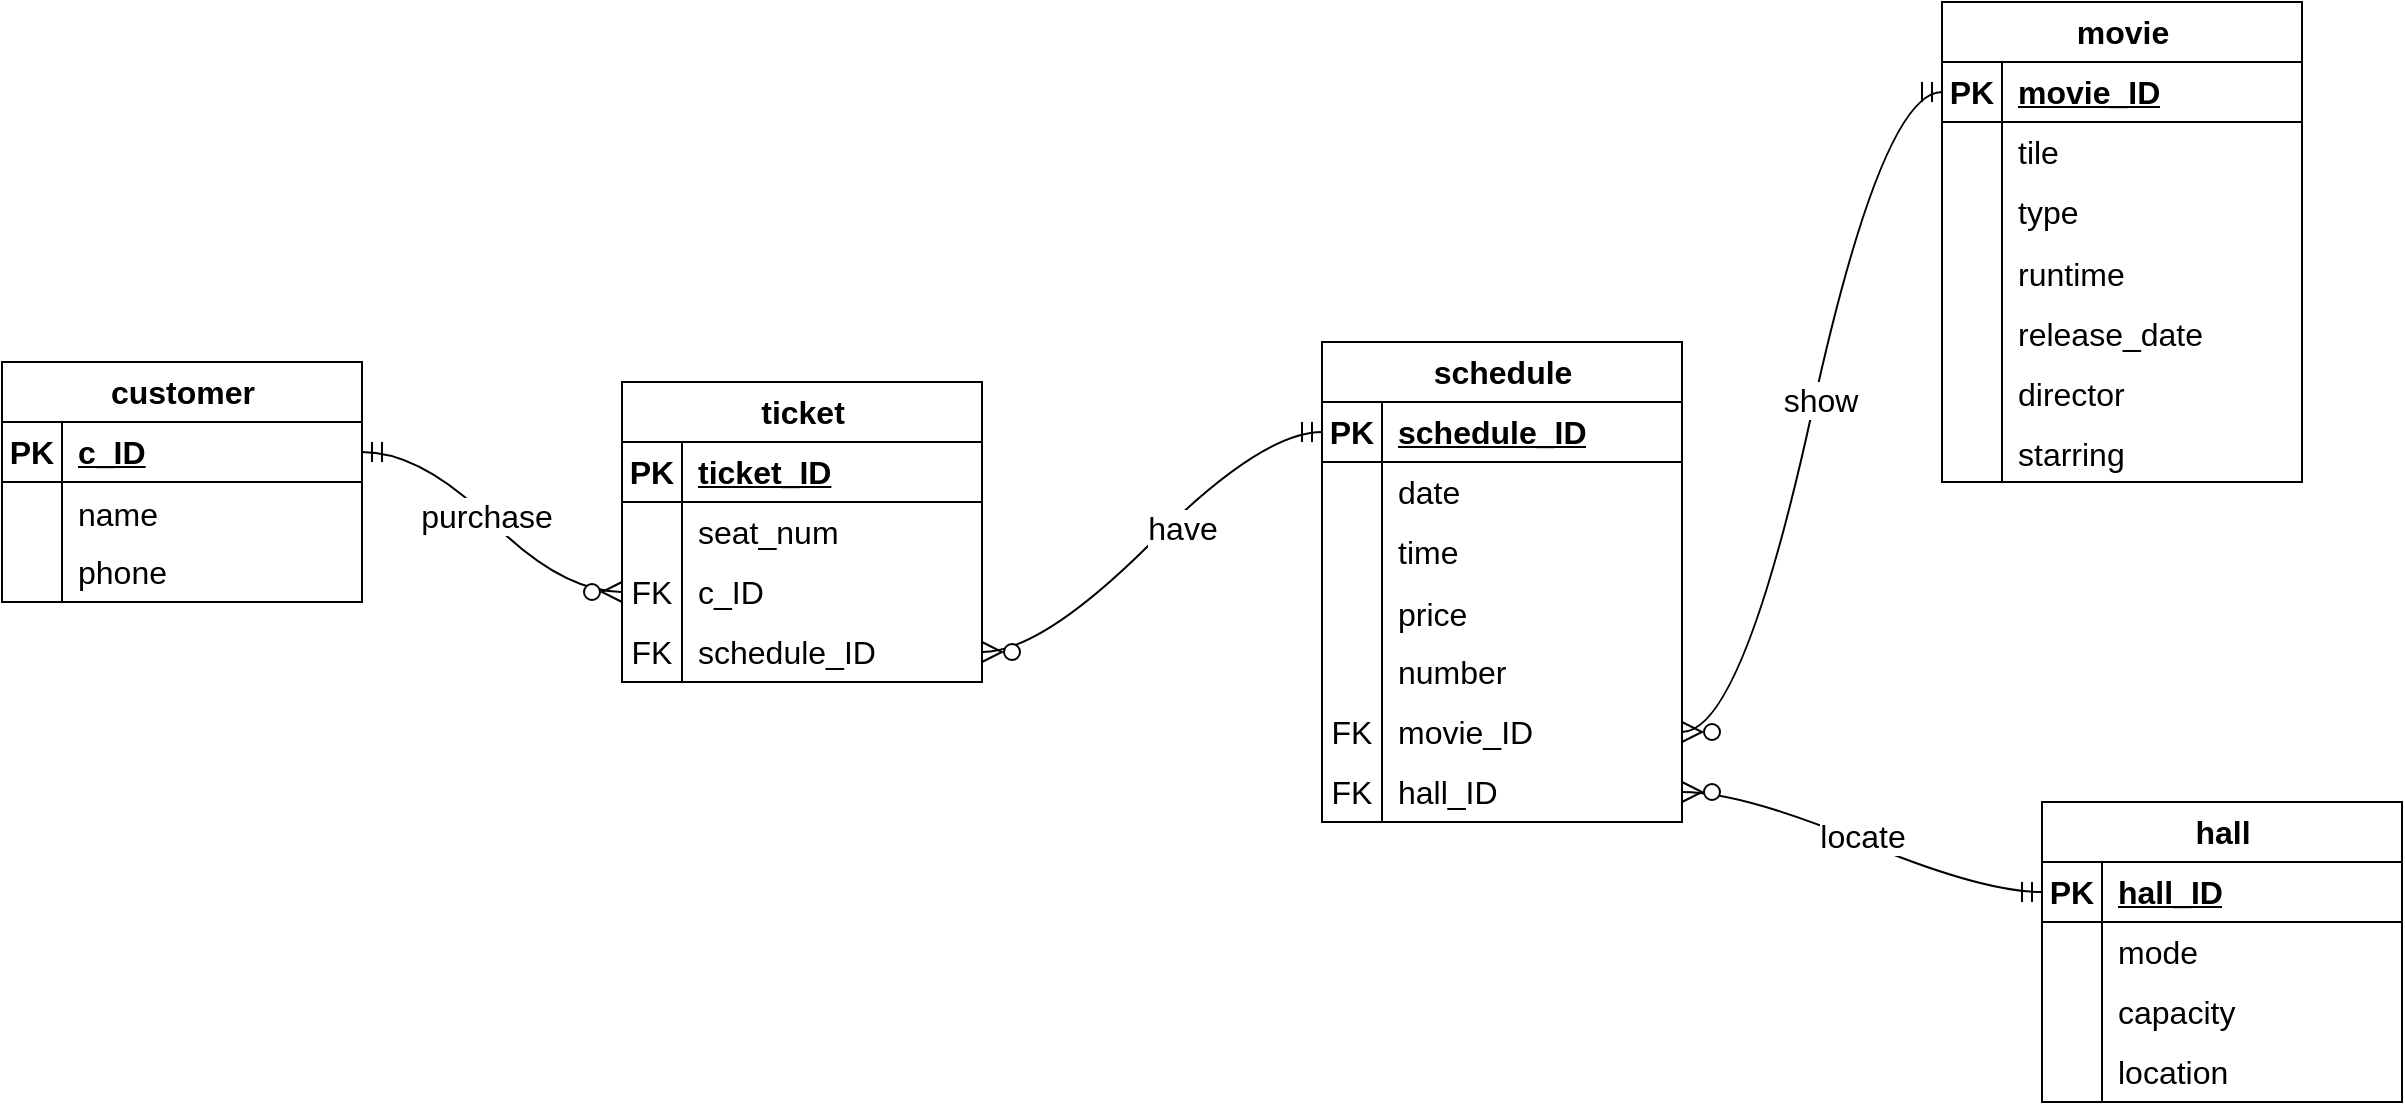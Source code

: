 <mxfile version="21.3.4" type="device">
  <diagram id="R2lEEEUBdFMjLlhIrx00" name="Page-1">
    <mxGraphModel dx="3331" dy="2266" grid="1" gridSize="10" guides="1" tooltips="1" connect="1" arrows="1" fold="1" page="1" pageScale="1" pageWidth="850" pageHeight="1100" math="0" shadow="0" extFonts="Permanent Marker^https://fonts.googleapis.com/css?family=Permanent+Marker">
      <root>
        <mxCell id="0" />
        <mxCell id="1" parent="0" />
        <mxCell id="-00EBNwIPLthMk-eE7iY-14" value="movie" style="shape=table;startSize=30;container=1;collapsible=1;childLayout=tableLayout;fixedRows=1;rowLines=0;fontStyle=1;align=center;resizeLast=1;html=1;fontSize=16;" vertex="1" parent="1">
          <mxGeometry x="1060" y="470" width="180" height="240" as="geometry" />
        </mxCell>
        <mxCell id="-00EBNwIPLthMk-eE7iY-15" value="" style="shape=tableRow;horizontal=0;startSize=0;swimlaneHead=0;swimlaneBody=0;fillColor=none;collapsible=0;dropTarget=0;points=[[0,0.5],[1,0.5]];portConstraint=eastwest;top=0;left=0;right=0;bottom=1;fontSize=16;" vertex="1" parent="-00EBNwIPLthMk-eE7iY-14">
          <mxGeometry y="30" width="180" height="30" as="geometry" />
        </mxCell>
        <mxCell id="-00EBNwIPLthMk-eE7iY-16" value="PK" style="shape=partialRectangle;connectable=0;fillColor=none;top=0;left=0;bottom=0;right=0;fontStyle=1;overflow=hidden;whiteSpace=wrap;html=1;fontSize=16;" vertex="1" parent="-00EBNwIPLthMk-eE7iY-15">
          <mxGeometry width="30" height="30" as="geometry">
            <mxRectangle width="30" height="30" as="alternateBounds" />
          </mxGeometry>
        </mxCell>
        <mxCell id="-00EBNwIPLthMk-eE7iY-17" value="movie_ID" style="shape=partialRectangle;connectable=0;fillColor=none;top=0;left=0;bottom=0;right=0;align=left;spacingLeft=6;fontStyle=5;overflow=hidden;whiteSpace=wrap;html=1;fontSize=16;" vertex="1" parent="-00EBNwIPLthMk-eE7iY-15">
          <mxGeometry x="30" width="150" height="30" as="geometry">
            <mxRectangle width="150" height="30" as="alternateBounds" />
          </mxGeometry>
        </mxCell>
        <mxCell id="-00EBNwIPLthMk-eE7iY-18" value="" style="shape=tableRow;horizontal=0;startSize=0;swimlaneHead=0;swimlaneBody=0;fillColor=none;collapsible=0;dropTarget=0;points=[[0,0.5],[1,0.5]];portConstraint=eastwest;top=0;left=0;right=0;bottom=0;fontSize=16;" vertex="1" parent="-00EBNwIPLthMk-eE7iY-14">
          <mxGeometry y="60" width="180" height="30" as="geometry" />
        </mxCell>
        <mxCell id="-00EBNwIPLthMk-eE7iY-19" value="" style="shape=partialRectangle;connectable=0;fillColor=none;top=0;left=0;bottom=0;right=0;editable=1;overflow=hidden;whiteSpace=wrap;html=1;fontSize=16;" vertex="1" parent="-00EBNwIPLthMk-eE7iY-18">
          <mxGeometry width="30" height="30" as="geometry">
            <mxRectangle width="30" height="30" as="alternateBounds" />
          </mxGeometry>
        </mxCell>
        <mxCell id="-00EBNwIPLthMk-eE7iY-20" value="tile" style="shape=partialRectangle;connectable=0;fillColor=none;top=0;left=0;bottom=0;right=0;align=left;spacingLeft=6;overflow=hidden;whiteSpace=wrap;html=1;fontSize=16;" vertex="1" parent="-00EBNwIPLthMk-eE7iY-18">
          <mxGeometry x="30" width="150" height="30" as="geometry">
            <mxRectangle width="150" height="30" as="alternateBounds" />
          </mxGeometry>
        </mxCell>
        <mxCell id="-00EBNwIPLthMk-eE7iY-21" value="" style="shape=tableRow;horizontal=0;startSize=0;swimlaneHead=0;swimlaneBody=0;fillColor=none;collapsible=0;dropTarget=0;points=[[0,0.5],[1,0.5]];portConstraint=eastwest;top=0;left=0;right=0;bottom=0;fontSize=16;" vertex="1" parent="-00EBNwIPLthMk-eE7iY-14">
          <mxGeometry y="90" width="180" height="30" as="geometry" />
        </mxCell>
        <mxCell id="-00EBNwIPLthMk-eE7iY-22" value="" style="shape=partialRectangle;connectable=0;fillColor=none;top=0;left=0;bottom=0;right=0;editable=1;overflow=hidden;whiteSpace=wrap;html=1;fontSize=16;" vertex="1" parent="-00EBNwIPLthMk-eE7iY-21">
          <mxGeometry width="30" height="30" as="geometry">
            <mxRectangle width="30" height="30" as="alternateBounds" />
          </mxGeometry>
        </mxCell>
        <mxCell id="-00EBNwIPLthMk-eE7iY-23" value="type" style="shape=partialRectangle;connectable=0;fillColor=none;top=0;left=0;bottom=0;right=0;align=left;spacingLeft=6;overflow=hidden;whiteSpace=wrap;html=1;fontSize=16;" vertex="1" parent="-00EBNwIPLthMk-eE7iY-21">
          <mxGeometry x="30" width="150" height="30" as="geometry">
            <mxRectangle width="150" height="30" as="alternateBounds" />
          </mxGeometry>
        </mxCell>
        <mxCell id="-00EBNwIPLthMk-eE7iY-33" value="" style="shape=tableRow;horizontal=0;startSize=0;swimlaneHead=0;swimlaneBody=0;fillColor=none;collapsible=0;dropTarget=0;points=[[0,0.5],[1,0.5]];portConstraint=eastwest;top=0;left=0;right=0;bottom=0;fontSize=16;" vertex="1" parent="-00EBNwIPLthMk-eE7iY-14">
          <mxGeometry y="120" width="180" height="30" as="geometry" />
        </mxCell>
        <mxCell id="-00EBNwIPLthMk-eE7iY-34" value="" style="shape=partialRectangle;connectable=0;fillColor=none;top=0;left=0;bottom=0;right=0;editable=1;overflow=hidden;fontSize=16;" vertex="1" parent="-00EBNwIPLthMk-eE7iY-33">
          <mxGeometry width="30" height="30" as="geometry">
            <mxRectangle width="30" height="30" as="alternateBounds" />
          </mxGeometry>
        </mxCell>
        <mxCell id="-00EBNwIPLthMk-eE7iY-35" value="runtime" style="shape=partialRectangle;connectable=0;fillColor=none;top=0;left=0;bottom=0;right=0;align=left;spacingLeft=6;overflow=hidden;fontSize=16;" vertex="1" parent="-00EBNwIPLthMk-eE7iY-33">
          <mxGeometry x="30" width="150" height="30" as="geometry">
            <mxRectangle width="150" height="30" as="alternateBounds" />
          </mxGeometry>
        </mxCell>
        <mxCell id="-00EBNwIPLthMk-eE7iY-36" value="" style="shape=tableRow;horizontal=0;startSize=0;swimlaneHead=0;swimlaneBody=0;fillColor=none;collapsible=0;dropTarget=0;points=[[0,0.5],[1,0.5]];portConstraint=eastwest;top=0;left=0;right=0;bottom=0;fontSize=16;" vertex="1" parent="-00EBNwIPLthMk-eE7iY-14">
          <mxGeometry y="150" width="180" height="30" as="geometry" />
        </mxCell>
        <mxCell id="-00EBNwIPLthMk-eE7iY-37" value="" style="shape=partialRectangle;connectable=0;fillColor=none;top=0;left=0;bottom=0;right=0;editable=1;overflow=hidden;fontSize=16;" vertex="1" parent="-00EBNwIPLthMk-eE7iY-36">
          <mxGeometry width="30" height="30" as="geometry">
            <mxRectangle width="30" height="30" as="alternateBounds" />
          </mxGeometry>
        </mxCell>
        <mxCell id="-00EBNwIPLthMk-eE7iY-38" value="release_date" style="shape=partialRectangle;connectable=0;fillColor=none;top=0;left=0;bottom=0;right=0;align=left;spacingLeft=6;overflow=hidden;fontSize=16;" vertex="1" parent="-00EBNwIPLthMk-eE7iY-36">
          <mxGeometry x="30" width="150" height="30" as="geometry">
            <mxRectangle width="150" height="30" as="alternateBounds" />
          </mxGeometry>
        </mxCell>
        <mxCell id="-00EBNwIPLthMk-eE7iY-49" value="" style="shape=tableRow;horizontal=0;startSize=0;swimlaneHead=0;swimlaneBody=0;fillColor=none;collapsible=0;dropTarget=0;points=[[0,0.5],[1,0.5]];portConstraint=eastwest;top=0;left=0;right=0;bottom=0;fontSize=16;" vertex="1" parent="-00EBNwIPLthMk-eE7iY-14">
          <mxGeometry y="180" width="180" height="30" as="geometry" />
        </mxCell>
        <mxCell id="-00EBNwIPLthMk-eE7iY-50" value="" style="shape=partialRectangle;connectable=0;fillColor=none;top=0;left=0;bottom=0;right=0;editable=1;overflow=hidden;fontSize=16;" vertex="1" parent="-00EBNwIPLthMk-eE7iY-49">
          <mxGeometry width="30" height="30" as="geometry">
            <mxRectangle width="30" height="30" as="alternateBounds" />
          </mxGeometry>
        </mxCell>
        <mxCell id="-00EBNwIPLthMk-eE7iY-51" value="director" style="shape=partialRectangle;connectable=0;fillColor=none;top=0;left=0;bottom=0;right=0;align=left;spacingLeft=6;overflow=hidden;fontSize=16;" vertex="1" parent="-00EBNwIPLthMk-eE7iY-49">
          <mxGeometry x="30" width="150" height="30" as="geometry">
            <mxRectangle width="150" height="30" as="alternateBounds" />
          </mxGeometry>
        </mxCell>
        <mxCell id="-00EBNwIPLthMk-eE7iY-46" value="" style="shape=tableRow;horizontal=0;startSize=0;swimlaneHead=0;swimlaneBody=0;fillColor=none;collapsible=0;dropTarget=0;points=[[0,0.5],[1,0.5]];portConstraint=eastwest;top=0;left=0;right=0;bottom=0;fontSize=16;" vertex="1" parent="-00EBNwIPLthMk-eE7iY-14">
          <mxGeometry y="210" width="180" height="30" as="geometry" />
        </mxCell>
        <mxCell id="-00EBNwIPLthMk-eE7iY-47" value="" style="shape=partialRectangle;connectable=0;fillColor=none;top=0;left=0;bottom=0;right=0;editable=1;overflow=hidden;fontSize=16;" vertex="1" parent="-00EBNwIPLthMk-eE7iY-46">
          <mxGeometry width="30" height="30" as="geometry">
            <mxRectangle width="30" height="30" as="alternateBounds" />
          </mxGeometry>
        </mxCell>
        <mxCell id="-00EBNwIPLthMk-eE7iY-48" value="starring" style="shape=partialRectangle;connectable=0;fillColor=none;top=0;left=0;bottom=0;right=0;align=left;spacingLeft=6;overflow=hidden;fontSize=16;" vertex="1" parent="-00EBNwIPLthMk-eE7iY-46">
          <mxGeometry x="30" width="150" height="30" as="geometry">
            <mxRectangle width="150" height="30" as="alternateBounds" />
          </mxGeometry>
        </mxCell>
        <mxCell id="-00EBNwIPLthMk-eE7iY-52" value="customer" style="shape=table;startSize=30;container=1;collapsible=1;childLayout=tableLayout;fixedRows=1;rowLines=0;fontStyle=1;align=center;resizeLast=1;html=1;fontSize=16;" vertex="1" parent="1">
          <mxGeometry x="90" y="650" width="180" height="120" as="geometry" />
        </mxCell>
        <mxCell id="-00EBNwIPLthMk-eE7iY-53" value="" style="shape=tableRow;horizontal=0;startSize=0;swimlaneHead=0;swimlaneBody=0;fillColor=none;collapsible=0;dropTarget=0;points=[[0,0.5],[1,0.5]];portConstraint=eastwest;top=0;left=0;right=0;bottom=1;fontSize=16;" vertex="1" parent="-00EBNwIPLthMk-eE7iY-52">
          <mxGeometry y="30" width="180" height="30" as="geometry" />
        </mxCell>
        <mxCell id="-00EBNwIPLthMk-eE7iY-54" value="PK" style="shape=partialRectangle;connectable=0;fillColor=none;top=0;left=0;bottom=0;right=0;fontStyle=1;overflow=hidden;whiteSpace=wrap;html=1;fontSize=16;" vertex="1" parent="-00EBNwIPLthMk-eE7iY-53">
          <mxGeometry width="30" height="30" as="geometry">
            <mxRectangle width="30" height="30" as="alternateBounds" />
          </mxGeometry>
        </mxCell>
        <mxCell id="-00EBNwIPLthMk-eE7iY-55" value="c_ID" style="shape=partialRectangle;connectable=0;fillColor=none;top=0;left=0;bottom=0;right=0;align=left;spacingLeft=6;fontStyle=5;overflow=hidden;whiteSpace=wrap;html=1;fontSize=16;" vertex="1" parent="-00EBNwIPLthMk-eE7iY-53">
          <mxGeometry x="30" width="150" height="30" as="geometry">
            <mxRectangle width="150" height="30" as="alternateBounds" />
          </mxGeometry>
        </mxCell>
        <mxCell id="-00EBNwIPLthMk-eE7iY-69" value="" style="shape=tableRow;horizontal=0;startSize=0;swimlaneHead=0;swimlaneBody=0;fillColor=none;collapsible=0;dropTarget=0;points=[[0,0.5],[1,0.5]];portConstraint=eastwest;top=0;left=0;right=0;bottom=0;fontSize=16;" vertex="1" parent="-00EBNwIPLthMk-eE7iY-52">
          <mxGeometry y="60" width="180" height="30" as="geometry" />
        </mxCell>
        <mxCell id="-00EBNwIPLthMk-eE7iY-70" value="" style="shape=partialRectangle;connectable=0;fillColor=none;top=0;left=0;bottom=0;right=0;editable=1;overflow=hidden;fontSize=16;" vertex="1" parent="-00EBNwIPLthMk-eE7iY-69">
          <mxGeometry width="30" height="30" as="geometry">
            <mxRectangle width="30" height="30" as="alternateBounds" />
          </mxGeometry>
        </mxCell>
        <mxCell id="-00EBNwIPLthMk-eE7iY-71" value="name" style="shape=partialRectangle;connectable=0;fillColor=none;top=0;left=0;bottom=0;right=0;align=left;spacingLeft=6;overflow=hidden;fontSize=16;" vertex="1" parent="-00EBNwIPLthMk-eE7iY-69">
          <mxGeometry x="30" width="150" height="30" as="geometry">
            <mxRectangle width="150" height="30" as="alternateBounds" />
          </mxGeometry>
        </mxCell>
        <mxCell id="-00EBNwIPLthMk-eE7iY-56" value="" style="shape=tableRow;horizontal=0;startSize=0;swimlaneHead=0;swimlaneBody=0;fillColor=none;collapsible=0;dropTarget=0;points=[[0,0.5],[1,0.5]];portConstraint=eastwest;top=0;left=0;right=0;bottom=0;fontSize=16;" vertex="1" parent="-00EBNwIPLthMk-eE7iY-52">
          <mxGeometry y="90" width="180" height="30" as="geometry" />
        </mxCell>
        <mxCell id="-00EBNwIPLthMk-eE7iY-57" value="" style="shape=partialRectangle;connectable=0;fillColor=none;top=0;left=0;bottom=0;right=0;editable=1;overflow=hidden;whiteSpace=wrap;html=1;fontSize=16;" vertex="1" parent="-00EBNwIPLthMk-eE7iY-56">
          <mxGeometry width="30" height="30" as="geometry">
            <mxRectangle width="30" height="30" as="alternateBounds" />
          </mxGeometry>
        </mxCell>
        <mxCell id="-00EBNwIPLthMk-eE7iY-58" value="phone" style="shape=partialRectangle;connectable=0;fillColor=none;top=0;left=0;bottom=0;right=0;align=left;spacingLeft=6;overflow=hidden;whiteSpace=wrap;html=1;fontSize=16;" vertex="1" parent="-00EBNwIPLthMk-eE7iY-56">
          <mxGeometry x="30" width="150" height="30" as="geometry">
            <mxRectangle width="150" height="30" as="alternateBounds" />
          </mxGeometry>
        </mxCell>
        <mxCell id="-00EBNwIPLthMk-eE7iY-72" value="hall" style="shape=table;startSize=30;container=1;collapsible=1;childLayout=tableLayout;fixedRows=1;rowLines=0;fontStyle=1;align=center;resizeLast=1;html=1;fontSize=16;" vertex="1" parent="1">
          <mxGeometry x="1110" y="870" width="180" height="150" as="geometry" />
        </mxCell>
        <mxCell id="-00EBNwIPLthMk-eE7iY-73" value="" style="shape=tableRow;horizontal=0;startSize=0;swimlaneHead=0;swimlaneBody=0;fillColor=none;collapsible=0;dropTarget=0;points=[[0,0.5],[1,0.5]];portConstraint=eastwest;top=0;left=0;right=0;bottom=1;fontSize=16;" vertex="1" parent="-00EBNwIPLthMk-eE7iY-72">
          <mxGeometry y="30" width="180" height="30" as="geometry" />
        </mxCell>
        <mxCell id="-00EBNwIPLthMk-eE7iY-74" value="PK" style="shape=partialRectangle;connectable=0;fillColor=none;top=0;left=0;bottom=0;right=0;fontStyle=1;overflow=hidden;whiteSpace=wrap;html=1;fontSize=16;" vertex="1" parent="-00EBNwIPLthMk-eE7iY-73">
          <mxGeometry width="30" height="30" as="geometry">
            <mxRectangle width="30" height="30" as="alternateBounds" />
          </mxGeometry>
        </mxCell>
        <mxCell id="-00EBNwIPLthMk-eE7iY-75" value="hall_ID" style="shape=partialRectangle;connectable=0;fillColor=none;top=0;left=0;bottom=0;right=0;align=left;spacingLeft=6;fontStyle=5;overflow=hidden;whiteSpace=wrap;html=1;fontSize=16;" vertex="1" parent="-00EBNwIPLthMk-eE7iY-73">
          <mxGeometry x="30" width="150" height="30" as="geometry">
            <mxRectangle width="150" height="30" as="alternateBounds" />
          </mxGeometry>
        </mxCell>
        <mxCell id="-00EBNwIPLthMk-eE7iY-76" value="" style="shape=tableRow;horizontal=0;startSize=0;swimlaneHead=0;swimlaneBody=0;fillColor=none;collapsible=0;dropTarget=0;points=[[0,0.5],[1,0.5]];portConstraint=eastwest;top=0;left=0;right=0;bottom=0;fontSize=16;" vertex="1" parent="-00EBNwIPLthMk-eE7iY-72">
          <mxGeometry y="60" width="180" height="30" as="geometry" />
        </mxCell>
        <mxCell id="-00EBNwIPLthMk-eE7iY-77" value="" style="shape=partialRectangle;connectable=0;fillColor=none;top=0;left=0;bottom=0;right=0;editable=1;overflow=hidden;whiteSpace=wrap;html=1;fontSize=16;" vertex="1" parent="-00EBNwIPLthMk-eE7iY-76">
          <mxGeometry width="30" height="30" as="geometry">
            <mxRectangle width="30" height="30" as="alternateBounds" />
          </mxGeometry>
        </mxCell>
        <mxCell id="-00EBNwIPLthMk-eE7iY-78" value="mode" style="shape=partialRectangle;connectable=0;fillColor=none;top=0;left=0;bottom=0;right=0;align=left;spacingLeft=6;overflow=hidden;whiteSpace=wrap;html=1;fontSize=16;" vertex="1" parent="-00EBNwIPLthMk-eE7iY-76">
          <mxGeometry x="30" width="150" height="30" as="geometry">
            <mxRectangle width="150" height="30" as="alternateBounds" />
          </mxGeometry>
        </mxCell>
        <mxCell id="-00EBNwIPLthMk-eE7iY-79" value="" style="shape=tableRow;horizontal=0;startSize=0;swimlaneHead=0;swimlaneBody=0;fillColor=none;collapsible=0;dropTarget=0;points=[[0,0.5],[1,0.5]];portConstraint=eastwest;top=0;left=0;right=0;bottom=0;fontSize=16;" vertex="1" parent="-00EBNwIPLthMk-eE7iY-72">
          <mxGeometry y="90" width="180" height="30" as="geometry" />
        </mxCell>
        <mxCell id="-00EBNwIPLthMk-eE7iY-80" value="" style="shape=partialRectangle;connectable=0;fillColor=none;top=0;left=0;bottom=0;right=0;editable=1;overflow=hidden;whiteSpace=wrap;html=1;fontSize=16;" vertex="1" parent="-00EBNwIPLthMk-eE7iY-79">
          <mxGeometry width="30" height="30" as="geometry">
            <mxRectangle width="30" height="30" as="alternateBounds" />
          </mxGeometry>
        </mxCell>
        <mxCell id="-00EBNwIPLthMk-eE7iY-81" value="capacity" style="shape=partialRectangle;connectable=0;fillColor=none;top=0;left=0;bottom=0;right=0;align=left;spacingLeft=6;overflow=hidden;whiteSpace=wrap;html=1;fontSize=16;" vertex="1" parent="-00EBNwIPLthMk-eE7iY-79">
          <mxGeometry x="30" width="150" height="30" as="geometry">
            <mxRectangle width="150" height="30" as="alternateBounds" />
          </mxGeometry>
        </mxCell>
        <mxCell id="-00EBNwIPLthMk-eE7iY-82" value="" style="shape=tableRow;horizontal=0;startSize=0;swimlaneHead=0;swimlaneBody=0;fillColor=none;collapsible=0;dropTarget=0;points=[[0,0.5],[1,0.5]];portConstraint=eastwest;top=0;left=0;right=0;bottom=0;fontSize=16;" vertex="1" parent="-00EBNwIPLthMk-eE7iY-72">
          <mxGeometry y="120" width="180" height="30" as="geometry" />
        </mxCell>
        <mxCell id="-00EBNwIPLthMk-eE7iY-83" value="" style="shape=partialRectangle;connectable=0;fillColor=none;top=0;left=0;bottom=0;right=0;editable=1;overflow=hidden;whiteSpace=wrap;html=1;fontSize=16;" vertex="1" parent="-00EBNwIPLthMk-eE7iY-82">
          <mxGeometry width="30" height="30" as="geometry">
            <mxRectangle width="30" height="30" as="alternateBounds" />
          </mxGeometry>
        </mxCell>
        <mxCell id="-00EBNwIPLthMk-eE7iY-84" value="location" style="shape=partialRectangle;connectable=0;fillColor=none;top=0;left=0;bottom=0;right=0;align=left;spacingLeft=6;overflow=hidden;whiteSpace=wrap;html=1;fontSize=16;" vertex="1" parent="-00EBNwIPLthMk-eE7iY-82">
          <mxGeometry x="30" width="150" height="30" as="geometry">
            <mxRectangle width="150" height="30" as="alternateBounds" />
          </mxGeometry>
        </mxCell>
        <mxCell id="-00EBNwIPLthMk-eE7iY-85" value="schedule" style="shape=table;startSize=30;container=1;collapsible=1;childLayout=tableLayout;fixedRows=1;rowLines=0;fontStyle=1;align=center;resizeLast=1;html=1;fontSize=16;" vertex="1" parent="1">
          <mxGeometry x="750" y="640" width="180" height="240" as="geometry" />
        </mxCell>
        <mxCell id="-00EBNwIPLthMk-eE7iY-86" value="" style="shape=tableRow;horizontal=0;startSize=0;swimlaneHead=0;swimlaneBody=0;fillColor=none;collapsible=0;dropTarget=0;points=[[0,0.5],[1,0.5]];portConstraint=eastwest;top=0;left=0;right=0;bottom=1;fontSize=16;" vertex="1" parent="-00EBNwIPLthMk-eE7iY-85">
          <mxGeometry y="30" width="180" height="30" as="geometry" />
        </mxCell>
        <mxCell id="-00EBNwIPLthMk-eE7iY-87" value="PK" style="shape=partialRectangle;connectable=0;fillColor=none;top=0;left=0;bottom=0;right=0;fontStyle=1;overflow=hidden;whiteSpace=wrap;html=1;fontSize=16;" vertex="1" parent="-00EBNwIPLthMk-eE7iY-86">
          <mxGeometry width="30" height="30" as="geometry">
            <mxRectangle width="30" height="30" as="alternateBounds" />
          </mxGeometry>
        </mxCell>
        <mxCell id="-00EBNwIPLthMk-eE7iY-88" value="schedule_ID" style="shape=partialRectangle;connectable=0;fillColor=none;top=0;left=0;bottom=0;right=0;align=left;spacingLeft=6;fontStyle=5;overflow=hidden;whiteSpace=wrap;html=1;fontSize=16;" vertex="1" parent="-00EBNwIPLthMk-eE7iY-86">
          <mxGeometry x="30" width="150" height="30" as="geometry">
            <mxRectangle width="150" height="30" as="alternateBounds" />
          </mxGeometry>
        </mxCell>
        <mxCell id="-00EBNwIPLthMk-eE7iY-89" value="" style="shape=tableRow;horizontal=0;startSize=0;swimlaneHead=0;swimlaneBody=0;fillColor=none;collapsible=0;dropTarget=0;points=[[0,0.5],[1,0.5]];portConstraint=eastwest;top=0;left=0;right=0;bottom=0;fontSize=16;" vertex="1" parent="-00EBNwIPLthMk-eE7iY-85">
          <mxGeometry y="60" width="180" height="30" as="geometry" />
        </mxCell>
        <mxCell id="-00EBNwIPLthMk-eE7iY-90" value="" style="shape=partialRectangle;connectable=0;fillColor=none;top=0;left=0;bottom=0;right=0;editable=1;overflow=hidden;whiteSpace=wrap;html=1;fontSize=16;" vertex="1" parent="-00EBNwIPLthMk-eE7iY-89">
          <mxGeometry width="30" height="30" as="geometry">
            <mxRectangle width="30" height="30" as="alternateBounds" />
          </mxGeometry>
        </mxCell>
        <mxCell id="-00EBNwIPLthMk-eE7iY-91" value="date" style="shape=partialRectangle;connectable=0;fillColor=none;top=0;left=0;bottom=0;right=0;align=left;spacingLeft=6;overflow=hidden;whiteSpace=wrap;html=1;fontSize=16;" vertex="1" parent="-00EBNwIPLthMk-eE7iY-89">
          <mxGeometry x="30" width="150" height="30" as="geometry">
            <mxRectangle width="150" height="30" as="alternateBounds" />
          </mxGeometry>
        </mxCell>
        <mxCell id="-00EBNwIPLthMk-eE7iY-92" value="" style="shape=tableRow;horizontal=0;startSize=0;swimlaneHead=0;swimlaneBody=0;fillColor=none;collapsible=0;dropTarget=0;points=[[0,0.5],[1,0.5]];portConstraint=eastwest;top=0;left=0;right=0;bottom=0;fontSize=16;" vertex="1" parent="-00EBNwIPLthMk-eE7iY-85">
          <mxGeometry y="90" width="180" height="30" as="geometry" />
        </mxCell>
        <mxCell id="-00EBNwIPLthMk-eE7iY-93" value="" style="shape=partialRectangle;connectable=0;fillColor=none;top=0;left=0;bottom=0;right=0;editable=1;overflow=hidden;whiteSpace=wrap;html=1;fontSize=16;" vertex="1" parent="-00EBNwIPLthMk-eE7iY-92">
          <mxGeometry width="30" height="30" as="geometry">
            <mxRectangle width="30" height="30" as="alternateBounds" />
          </mxGeometry>
        </mxCell>
        <mxCell id="-00EBNwIPLthMk-eE7iY-94" value="time" style="shape=partialRectangle;connectable=0;fillColor=none;top=0;left=0;bottom=0;right=0;align=left;spacingLeft=6;overflow=hidden;whiteSpace=wrap;html=1;fontSize=16;" vertex="1" parent="-00EBNwIPLthMk-eE7iY-92">
          <mxGeometry x="30" width="150" height="30" as="geometry">
            <mxRectangle width="150" height="30" as="alternateBounds" />
          </mxGeometry>
        </mxCell>
        <mxCell id="-00EBNwIPLthMk-eE7iY-104" value="" style="shape=tableRow;horizontal=0;startSize=0;swimlaneHead=0;swimlaneBody=0;fillColor=none;collapsible=0;dropTarget=0;points=[[0,0.5],[1,0.5]];portConstraint=eastwest;top=0;left=0;right=0;bottom=0;fontSize=16;" vertex="1" parent="-00EBNwIPLthMk-eE7iY-85">
          <mxGeometry y="120" width="180" height="30" as="geometry" />
        </mxCell>
        <mxCell id="-00EBNwIPLthMk-eE7iY-105" value="" style="shape=partialRectangle;connectable=0;fillColor=none;top=0;left=0;bottom=0;right=0;editable=1;overflow=hidden;fontSize=16;" vertex="1" parent="-00EBNwIPLthMk-eE7iY-104">
          <mxGeometry width="30" height="30" as="geometry">
            <mxRectangle width="30" height="30" as="alternateBounds" />
          </mxGeometry>
        </mxCell>
        <mxCell id="-00EBNwIPLthMk-eE7iY-106" value="price" style="shape=partialRectangle;connectable=0;fillColor=none;top=0;left=0;bottom=0;right=0;align=left;spacingLeft=6;overflow=hidden;fontSize=16;" vertex="1" parent="-00EBNwIPLthMk-eE7iY-104">
          <mxGeometry x="30" width="150" height="30" as="geometry">
            <mxRectangle width="150" height="30" as="alternateBounds" />
          </mxGeometry>
        </mxCell>
        <mxCell id="-00EBNwIPLthMk-eE7iY-95" value="" style="shape=tableRow;horizontal=0;startSize=0;swimlaneHead=0;swimlaneBody=0;fillColor=none;collapsible=0;dropTarget=0;points=[[0,0.5],[1,0.5]];portConstraint=eastwest;top=0;left=0;right=0;bottom=0;fontSize=16;" vertex="1" parent="-00EBNwIPLthMk-eE7iY-85">
          <mxGeometry y="150" width="180" height="30" as="geometry" />
        </mxCell>
        <mxCell id="-00EBNwIPLthMk-eE7iY-96" value="" style="shape=partialRectangle;connectable=0;fillColor=none;top=0;left=0;bottom=0;right=0;editable=1;overflow=hidden;whiteSpace=wrap;html=1;fontSize=16;" vertex="1" parent="-00EBNwIPLthMk-eE7iY-95">
          <mxGeometry width="30" height="30" as="geometry">
            <mxRectangle width="30" height="30" as="alternateBounds" />
          </mxGeometry>
        </mxCell>
        <mxCell id="-00EBNwIPLthMk-eE7iY-97" value="number" style="shape=partialRectangle;connectable=0;fillColor=none;top=0;left=0;bottom=0;right=0;align=left;spacingLeft=6;overflow=hidden;whiteSpace=wrap;html=1;fontSize=16;" vertex="1" parent="-00EBNwIPLthMk-eE7iY-95">
          <mxGeometry x="30" width="150" height="30" as="geometry">
            <mxRectangle width="150" height="30" as="alternateBounds" />
          </mxGeometry>
        </mxCell>
        <mxCell id="-00EBNwIPLthMk-eE7iY-141" value="" style="shape=tableRow;horizontal=0;startSize=0;swimlaneHead=0;swimlaneBody=0;fillColor=none;collapsible=0;dropTarget=0;points=[[0,0.5],[1,0.5]];portConstraint=eastwest;top=0;left=0;right=0;bottom=0;fontSize=16;" vertex="1" parent="-00EBNwIPLthMk-eE7iY-85">
          <mxGeometry y="180" width="180" height="30" as="geometry" />
        </mxCell>
        <mxCell id="-00EBNwIPLthMk-eE7iY-142" value="FK" style="shape=partialRectangle;connectable=0;fillColor=none;top=0;left=0;bottom=0;right=0;fontStyle=0;overflow=hidden;whiteSpace=wrap;html=1;fontSize=16;" vertex="1" parent="-00EBNwIPLthMk-eE7iY-141">
          <mxGeometry width="30" height="30" as="geometry">
            <mxRectangle width="30" height="30" as="alternateBounds" />
          </mxGeometry>
        </mxCell>
        <mxCell id="-00EBNwIPLthMk-eE7iY-143" value="movie_ID" style="shape=partialRectangle;connectable=0;fillColor=none;top=0;left=0;bottom=0;right=0;align=left;spacingLeft=6;fontStyle=0;overflow=hidden;whiteSpace=wrap;html=1;fontSize=16;" vertex="1" parent="-00EBNwIPLthMk-eE7iY-141">
          <mxGeometry x="30" width="150" height="30" as="geometry">
            <mxRectangle width="150" height="30" as="alternateBounds" />
          </mxGeometry>
        </mxCell>
        <mxCell id="-00EBNwIPLthMk-eE7iY-148" value="" style="shape=tableRow;horizontal=0;startSize=0;swimlaneHead=0;swimlaneBody=0;fillColor=none;collapsible=0;dropTarget=0;points=[[0,0.5],[1,0.5]];portConstraint=eastwest;top=0;left=0;right=0;bottom=0;fontSize=16;" vertex="1" parent="-00EBNwIPLthMk-eE7iY-85">
          <mxGeometry y="210" width="180" height="30" as="geometry" />
        </mxCell>
        <mxCell id="-00EBNwIPLthMk-eE7iY-149" value="FK" style="shape=partialRectangle;connectable=0;fillColor=none;top=0;left=0;bottom=0;right=0;fontStyle=0;overflow=hidden;whiteSpace=wrap;html=1;fontSize=16;" vertex="1" parent="-00EBNwIPLthMk-eE7iY-148">
          <mxGeometry width="30" height="30" as="geometry">
            <mxRectangle width="30" height="30" as="alternateBounds" />
          </mxGeometry>
        </mxCell>
        <mxCell id="-00EBNwIPLthMk-eE7iY-150" value="hall_ID" style="shape=partialRectangle;connectable=0;fillColor=none;top=0;left=0;bottom=0;right=0;align=left;spacingLeft=6;fontStyle=0;overflow=hidden;whiteSpace=wrap;html=1;fontSize=16;" vertex="1" parent="-00EBNwIPLthMk-eE7iY-148">
          <mxGeometry x="30" width="150" height="30" as="geometry">
            <mxRectangle width="150" height="30" as="alternateBounds" />
          </mxGeometry>
        </mxCell>
        <mxCell id="-00EBNwIPLthMk-eE7iY-107" value="ticket" style="shape=table;startSize=30;container=1;collapsible=1;childLayout=tableLayout;fixedRows=1;rowLines=0;fontStyle=1;align=center;resizeLast=1;html=1;fontSize=16;" vertex="1" parent="1">
          <mxGeometry x="400" y="660" width="180" height="150" as="geometry" />
        </mxCell>
        <mxCell id="-00EBNwIPLthMk-eE7iY-108" value="" style="shape=tableRow;horizontal=0;startSize=0;swimlaneHead=0;swimlaneBody=0;fillColor=none;collapsible=0;dropTarget=0;points=[[0,0.5],[1,0.5]];portConstraint=eastwest;top=0;left=0;right=0;bottom=1;fontSize=16;" vertex="1" parent="-00EBNwIPLthMk-eE7iY-107">
          <mxGeometry y="30" width="180" height="30" as="geometry" />
        </mxCell>
        <mxCell id="-00EBNwIPLthMk-eE7iY-109" value="PK" style="shape=partialRectangle;connectable=0;fillColor=none;top=0;left=0;bottom=0;right=0;fontStyle=1;overflow=hidden;whiteSpace=wrap;html=1;fontSize=16;" vertex="1" parent="-00EBNwIPLthMk-eE7iY-108">
          <mxGeometry width="30" height="30" as="geometry">
            <mxRectangle width="30" height="30" as="alternateBounds" />
          </mxGeometry>
        </mxCell>
        <mxCell id="-00EBNwIPLthMk-eE7iY-110" value="ticket_ID" style="shape=partialRectangle;connectable=0;fillColor=none;top=0;left=0;bottom=0;right=0;align=left;spacingLeft=6;fontStyle=5;overflow=hidden;whiteSpace=wrap;html=1;fontSize=16;" vertex="1" parent="-00EBNwIPLthMk-eE7iY-108">
          <mxGeometry x="30" width="150" height="30" as="geometry">
            <mxRectangle width="150" height="30" as="alternateBounds" />
          </mxGeometry>
        </mxCell>
        <mxCell id="-00EBNwIPLthMk-eE7iY-117" value="" style="shape=tableRow;horizontal=0;startSize=0;swimlaneHead=0;swimlaneBody=0;fillColor=none;collapsible=0;dropTarget=0;points=[[0,0.5],[1,0.5]];portConstraint=eastwest;top=0;left=0;right=0;bottom=0;fontSize=16;" vertex="1" parent="-00EBNwIPLthMk-eE7iY-107">
          <mxGeometry y="60" width="180" height="30" as="geometry" />
        </mxCell>
        <mxCell id="-00EBNwIPLthMk-eE7iY-118" value="" style="shape=partialRectangle;connectable=0;fillColor=none;top=0;left=0;bottom=0;right=0;editable=1;overflow=hidden;whiteSpace=wrap;html=1;fontSize=16;" vertex="1" parent="-00EBNwIPLthMk-eE7iY-117">
          <mxGeometry width="30" height="30" as="geometry">
            <mxRectangle width="30" height="30" as="alternateBounds" />
          </mxGeometry>
        </mxCell>
        <mxCell id="-00EBNwIPLthMk-eE7iY-119" value="seat_num" style="shape=partialRectangle;connectable=0;fillColor=none;top=0;left=0;bottom=0;right=0;align=left;spacingLeft=6;overflow=hidden;whiteSpace=wrap;html=1;fontSize=16;" vertex="1" parent="-00EBNwIPLthMk-eE7iY-117">
          <mxGeometry x="30" width="150" height="30" as="geometry">
            <mxRectangle width="150" height="30" as="alternateBounds" />
          </mxGeometry>
        </mxCell>
        <mxCell id="-00EBNwIPLthMk-eE7iY-128" value="" style="shape=tableRow;horizontal=0;startSize=0;swimlaneHead=0;swimlaneBody=0;fillColor=none;collapsible=0;dropTarget=0;points=[[0,0.5],[1,0.5]];portConstraint=eastwest;top=0;left=0;right=0;bottom=0;fontSize=16;" vertex="1" parent="-00EBNwIPLthMk-eE7iY-107">
          <mxGeometry y="90" width="180" height="30" as="geometry" />
        </mxCell>
        <mxCell id="-00EBNwIPLthMk-eE7iY-129" value="FK" style="shape=partialRectangle;connectable=0;fillColor=none;top=0;left=0;bottom=0;right=0;fontStyle=0;overflow=hidden;whiteSpace=wrap;html=1;fontSize=16;" vertex="1" parent="-00EBNwIPLthMk-eE7iY-128">
          <mxGeometry width="30" height="30" as="geometry">
            <mxRectangle width="30" height="30" as="alternateBounds" />
          </mxGeometry>
        </mxCell>
        <mxCell id="-00EBNwIPLthMk-eE7iY-130" value="c_ID" style="shape=partialRectangle;connectable=0;fillColor=none;top=0;left=0;bottom=0;right=0;align=left;spacingLeft=6;fontStyle=0;overflow=hidden;whiteSpace=wrap;html=1;fontSize=16;" vertex="1" parent="-00EBNwIPLthMk-eE7iY-128">
          <mxGeometry x="30" width="150" height="30" as="geometry">
            <mxRectangle width="150" height="30" as="alternateBounds" />
          </mxGeometry>
        </mxCell>
        <mxCell id="-00EBNwIPLthMk-eE7iY-133" value="" style="shape=tableRow;horizontal=0;startSize=0;swimlaneHead=0;swimlaneBody=0;fillColor=none;collapsible=0;dropTarget=0;points=[[0,0.5],[1,0.5]];portConstraint=eastwest;top=0;left=0;right=0;bottom=0;fontSize=16;" vertex="1" parent="-00EBNwIPLthMk-eE7iY-107">
          <mxGeometry y="120" width="180" height="30" as="geometry" />
        </mxCell>
        <mxCell id="-00EBNwIPLthMk-eE7iY-134" value="FK" style="shape=partialRectangle;connectable=0;fillColor=none;top=0;left=0;bottom=0;right=0;fontStyle=0;overflow=hidden;whiteSpace=wrap;html=1;fontSize=16;" vertex="1" parent="-00EBNwIPLthMk-eE7iY-133">
          <mxGeometry width="30" height="30" as="geometry">
            <mxRectangle width="30" height="30" as="alternateBounds" />
          </mxGeometry>
        </mxCell>
        <mxCell id="-00EBNwIPLthMk-eE7iY-135" value="schedule_ID" style="shape=partialRectangle;connectable=0;fillColor=none;top=0;left=0;bottom=0;right=0;align=left;spacingLeft=6;fontStyle=0;overflow=hidden;whiteSpace=wrap;html=1;fontSize=16;" vertex="1" parent="-00EBNwIPLthMk-eE7iY-133">
          <mxGeometry x="30" width="150" height="30" as="geometry">
            <mxRectangle width="150" height="30" as="alternateBounds" />
          </mxGeometry>
        </mxCell>
        <mxCell id="-00EBNwIPLthMk-eE7iY-123" value="" style="edgeStyle=entityRelationEdgeStyle;fontSize=12;html=1;endArrow=ERzeroToMany;startArrow=ERmandOne;rounded=0;startSize=8;endSize=8;curved=1;entryX=0;entryY=0.5;entryDx=0;entryDy=0;exitX=1;exitY=0.5;exitDx=0;exitDy=0;" edge="1" parent="1" source="-00EBNwIPLthMk-eE7iY-53" target="-00EBNwIPLthMk-eE7iY-128">
          <mxGeometry width="100" height="100" relative="1" as="geometry">
            <mxPoint x="290" y="630" as="sourcePoint" />
            <mxPoint x="430" y="520" as="targetPoint" />
          </mxGeometry>
        </mxCell>
        <mxCell id="-00EBNwIPLthMk-eE7iY-131" value="purchase" style="edgeLabel;html=1;align=center;verticalAlign=middle;resizable=0;points=[];fontSize=16;" vertex="1" connectable="0" parent="-00EBNwIPLthMk-eE7iY-123">
          <mxGeometry x="-0.064" relative="1" as="geometry">
            <mxPoint as="offset" />
          </mxGeometry>
        </mxCell>
        <mxCell id="-00EBNwIPLthMk-eE7iY-132" value="" style="edgeStyle=entityRelationEdgeStyle;fontSize=12;html=1;endArrow=ERzeroToMany;startArrow=ERmandOne;rounded=0;startSize=8;endSize=8;curved=1;exitX=0;exitY=0.5;exitDx=0;exitDy=0;entryX=1;entryY=0.5;entryDx=0;entryDy=0;" edge="1" parent="1" source="-00EBNwIPLthMk-eE7iY-86" target="-00EBNwIPLthMk-eE7iY-133">
          <mxGeometry width="100" height="100" relative="1" as="geometry">
            <mxPoint x="470" y="620" as="sourcePoint" />
            <mxPoint x="570" y="520" as="targetPoint" />
          </mxGeometry>
        </mxCell>
        <mxCell id="-00EBNwIPLthMk-eE7iY-139" value="have" style="edgeLabel;html=1;align=center;verticalAlign=middle;resizable=0;points=[];fontSize=16;" vertex="1" connectable="0" parent="-00EBNwIPLthMk-eE7iY-132">
          <mxGeometry x="-0.14" y="6" relative="1" as="geometry">
            <mxPoint y="-1" as="offset" />
          </mxGeometry>
        </mxCell>
        <mxCell id="-00EBNwIPLthMk-eE7iY-145" value="" style="edgeStyle=entityRelationEdgeStyle;fontSize=12;html=1;endArrow=ERzeroToMany;startArrow=ERmandOne;rounded=0;startSize=8;endSize=8;curved=1;exitX=0;exitY=0.5;exitDx=0;exitDy=0;entryX=1;entryY=0.5;entryDx=0;entryDy=0;" edge="1" parent="1" source="-00EBNwIPLthMk-eE7iY-15" target="-00EBNwIPLthMk-eE7iY-141">
          <mxGeometry width="100" height="100" relative="1" as="geometry">
            <mxPoint x="1080" y="830" as="sourcePoint" />
            <mxPoint x="950" y="830" as="targetPoint" />
          </mxGeometry>
        </mxCell>
        <mxCell id="-00EBNwIPLthMk-eE7iY-146" value="show" style="edgeLabel;html=1;align=center;verticalAlign=middle;resizable=0;points=[];fontSize=16;" vertex="1" connectable="0" parent="-00EBNwIPLthMk-eE7iY-145">
          <mxGeometry x="-0.037" y="2" relative="1" as="geometry">
            <mxPoint as="offset" />
          </mxGeometry>
        </mxCell>
        <mxCell id="-00EBNwIPLthMk-eE7iY-151" value="" style="edgeStyle=entityRelationEdgeStyle;fontSize=12;html=1;endArrow=ERzeroToMany;startArrow=ERmandOne;rounded=0;startSize=8;endSize=8;curved=1;exitX=0;exitY=0.5;exitDx=0;exitDy=0;entryX=1;entryY=0.5;entryDx=0;entryDy=0;" edge="1" parent="1" source="-00EBNwIPLthMk-eE7iY-73" target="-00EBNwIPLthMk-eE7iY-148">
          <mxGeometry width="100" height="100" relative="1" as="geometry">
            <mxPoint x="810" y="620" as="sourcePoint" />
            <mxPoint x="910" y="520" as="targetPoint" />
          </mxGeometry>
        </mxCell>
        <mxCell id="-00EBNwIPLthMk-eE7iY-152" value="locate" style="edgeLabel;html=1;align=center;verticalAlign=middle;resizable=0;points=[];fontSize=16;" vertex="1" connectable="0" parent="-00EBNwIPLthMk-eE7iY-151">
          <mxGeometry x="0.017" y="-3" relative="1" as="geometry">
            <mxPoint as="offset" />
          </mxGeometry>
        </mxCell>
      </root>
    </mxGraphModel>
  </diagram>
</mxfile>
